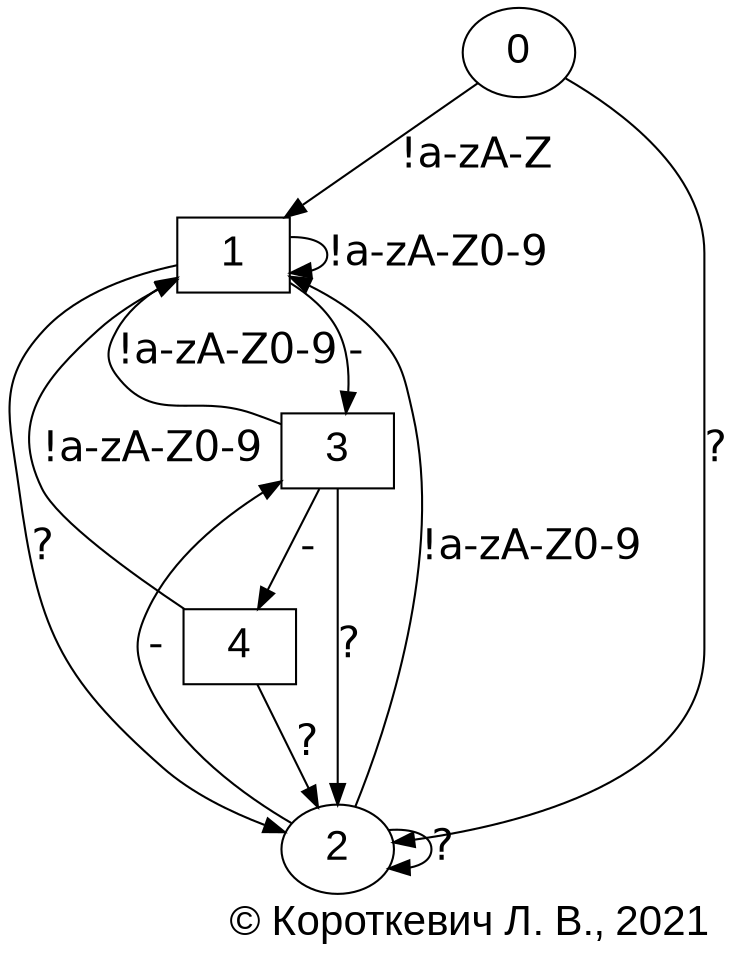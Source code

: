 digraph {
    graph [ resolution=128, fontname=Arial, fontsize=20 ];
    node [ fontname=Arial, fontsize=20];
    edge [ fontname=Helvetica, fontsize=20];
        
//     3[ shape=box ]
//     0->1[label="-!a-zA-Z"]
//     1->1[label="-0-9a-zA-Z"]
//     1->2[label="!"]
//     1->3[label="?"]
//     2->1[label="-0-9a-zA-Z"]
//     2->3[label="?"]
//     3->3[label="?"]
        
    
    1[ shape=box ]
    3[ shape=box ]
    4[ shape=box ]
    
    0->1[label="!a-zA-Z"]
    0->2[label="?"]
    2->2[label="?"]
    2->1[label="!a-zA-Z0-9"]
    1->2[label="?"]
    1->1[label="!a-zA-Z0-9"]
    2->3[label="-"]
    3->2[label="?"]
    3->1[label="!a-zA-Z0-9"]
    1->3[label="-"]
    3->4[label="-"]
    4->2[label="?"]
    4->1[label="!a-zA-Z0-9"]
    
    label="© Короткевич Л. В., 2021";
    labelloc=bottom;
    labeljust=right;

    
}
